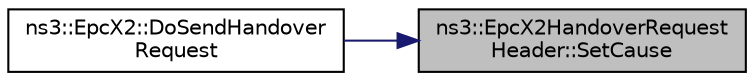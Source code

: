 digraph "ns3::EpcX2HandoverRequestHeader::SetCause"
{
 // LATEX_PDF_SIZE
  edge [fontname="Helvetica",fontsize="10",labelfontname="Helvetica",labelfontsize="10"];
  node [fontname="Helvetica",fontsize="10",shape=record];
  rankdir="RL";
  Node1 [label="ns3::EpcX2HandoverRequest\lHeader::SetCause",height=0.2,width=0.4,color="black", fillcolor="grey75", style="filled", fontcolor="black",tooltip="Set cause function."];
  Node1 -> Node2 [dir="back",color="midnightblue",fontsize="10",style="solid",fontname="Helvetica"];
  Node2 [label="ns3::EpcX2::DoSendHandover\lRequest",height=0.2,width=0.4,color="black", fillcolor="white", style="filled",URL="$classns3_1_1_epc_x2.html#a8008ce25fcdf78a02d7945768ae3084b",tooltip="Send handover request function."];
}
